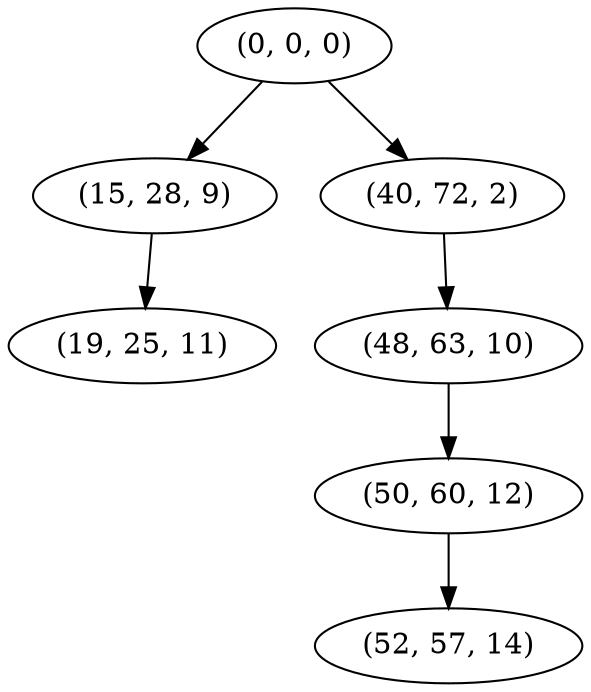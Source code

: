 digraph tree {
    "(0, 0, 0)";
    "(15, 28, 9)";
    "(19, 25, 11)";
    "(40, 72, 2)";
    "(48, 63, 10)";
    "(50, 60, 12)";
    "(52, 57, 14)";
    "(0, 0, 0)" -> "(15, 28, 9)";
    "(0, 0, 0)" -> "(40, 72, 2)";
    "(15, 28, 9)" -> "(19, 25, 11)";
    "(40, 72, 2)" -> "(48, 63, 10)";
    "(48, 63, 10)" -> "(50, 60, 12)";
    "(50, 60, 12)" -> "(52, 57, 14)";
}
